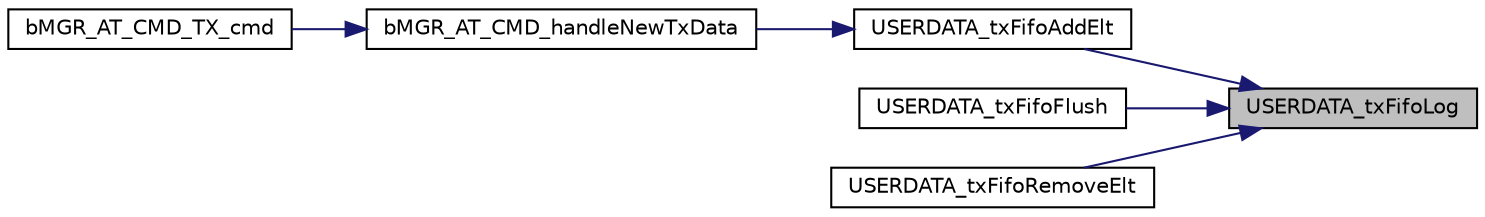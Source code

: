 digraph "USERDATA_txFifoLog"
{
 // INTERACTIVE_SVG=YES
 // LATEX_PDF_SIZE
  edge [fontname="Helvetica",fontsize="10",labelfontname="Helvetica",labelfontsize="10"];
  node [fontname="Helvetica",fontsize="10",shape=record];
  rankdir="RL";
  Node1 [label="USERDATA_txFifoLog",height=0.2,width=0.4,color="black", fillcolor="grey75", style="filled", fontcolor="black",tooltip="Log content of the TX fifo."];
  Node1 -> Node2 [dir="back",color="midnightblue",fontsize="10",style="solid",fontname="Helvetica"];
  Node2 [label="USERDATA_txFifoAddElt",height=0.2,width=0.4,color="black", fillcolor="white", style="filled",URL="$db/d4f/group___u_s_e_r___d_a_t_a.html#ga9dc3ef3b0eec939e8a61b25e0a107cbe",tooltip="Add element in TX fifo."];
  Node2 -> Node3 [dir="back",color="midnightblue",fontsize="10",style="solid",fontname="Helvetica"];
  Node3 [label="bMGR_AT_CMD_handleNewTxData",height=0.2,width=0.4,color="black", fillcolor="white", style="filled",URL="$d0/d0f/group___m_g_r___a_t___c_m_d.html#gaaa9bdf10c9ac69ef778eea22f8225343",tooltip="Handle new TX data, this is the core function of AT+TX cmd."];
  Node3 -> Node4 [dir="back",color="midnightblue",fontsize="10",style="solid",fontname="Helvetica"];
  Node4 [label="bMGR_AT_CMD_TX_cmd",height=0.2,width=0.4,color="black", fillcolor="white", style="filled",URL="$d0/d0f/group___m_g_r___a_t___c_m_d.html#ga0a4332fc4f8bad99c421588fe542a2bd",tooltip="Process AT command \"AT+TX\" send user data."];
  Node1 -> Node5 [dir="back",color="midnightblue",fontsize="10",style="solid",fontname="Helvetica"];
  Node5 [label="USERDATA_txFifoFlush",height=0.2,width=0.4,color="black", fillcolor="white", style="filled",URL="$db/d4f/group___u_s_e_r___d_a_t_a.html#ga029850e8ca80a3be9b099582f5c7488a",tooltip="flush TX fifo"];
  Node1 -> Node6 [dir="back",color="midnightblue",fontsize="10",style="solid",fontname="Helvetica"];
  Node6 [label="USERDATA_txFifoRemoveElt",height=0.2,width=0.4,color="black", fillcolor="white", style="filled",URL="$db/d4f/group___u_s_e_r___d_a_t_a.html#ga4d20835dbc4b21f645ff55eed7d93216",tooltip="Delete an element from the TX fifo."];
}
